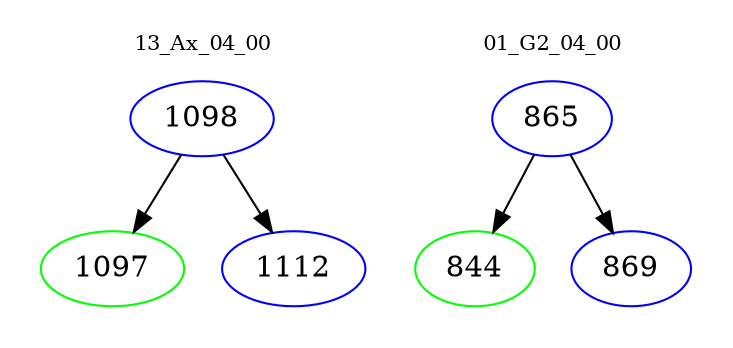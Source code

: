 digraph{
subgraph cluster_0 {
color = white
label = "13_Ax_04_00";
fontsize=10;
T0_1098 [label="1098", color="blue"]
T0_1098 -> T0_1097 [color="black"]
T0_1097 [label="1097", color="green"]
T0_1098 -> T0_1112 [color="black"]
T0_1112 [label="1112", color="blue"]
}
subgraph cluster_1 {
color = white
label = "01_G2_04_00";
fontsize=10;
T1_865 [label="865", color="blue"]
T1_865 -> T1_844 [color="black"]
T1_844 [label="844", color="green"]
T1_865 -> T1_869 [color="black"]
T1_869 [label="869", color="blue"]
}
}
